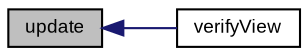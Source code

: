 digraph "update"
{
  bgcolor="transparent";
  edge [fontname="Arial",fontsize="9",labelfontname="Arial",labelfontsize="9"];
  node [fontname="Arial",fontsize="9",shape=record];
  rankdir="LR";
  Node1 [label="update",height=0.2,width=0.4,color="black", fillcolor="grey75", style="filled" fontcolor="black"];
  Node1 -> Node2 [dir="back",color="midnightblue",fontsize="9",style="solid",fontname="Arial"];
  Node2 [label="verifyView",height=0.2,width=0.4,color="black",URL="$class_v_s_t_g_u_i_1_1_pad_controller.html#a0a12d9bd75a7a62d1c5fdb0ab5ee4a40"];
}
